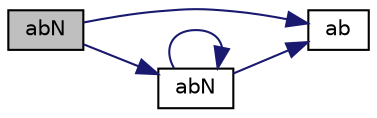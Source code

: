 digraph "abN"
{
  edge [fontname="Helvetica",fontsize="10",labelfontname="Helvetica",labelfontsize="10"];
  node [fontname="Helvetica",fontsize="10",shape=record];
  rankdir="LR";
  Node1 [label="abN",height=0.2,width=0.4,color="black", fillcolor="grey75", style="filled" fontcolor="black"];
  Node1 -> Node2 [color="midnightblue",fontsize="10",style="solid"];
  Node2 [label="ab",height=0.2,width=0.4,color="black", fillcolor="white", style="filled",URL="$BMP_8c.html#a4ad96072d103f64eafaa4bbb81052f42"];
  Node1 -> Node3 [color="midnightblue",fontsize="10",style="solid"];
  Node3 [label="abN",height=0.2,width=0.4,color="black", fillcolor="white", style="filled",URL="$BMP_8c.html#a2e906019f7616401ec7c10251c936bf2"];
  Node3 -> Node2 [color="midnightblue",fontsize="10",style="solid"];
  Node3 -> Node3 [color="midnightblue",fontsize="10",style="solid"];
}
